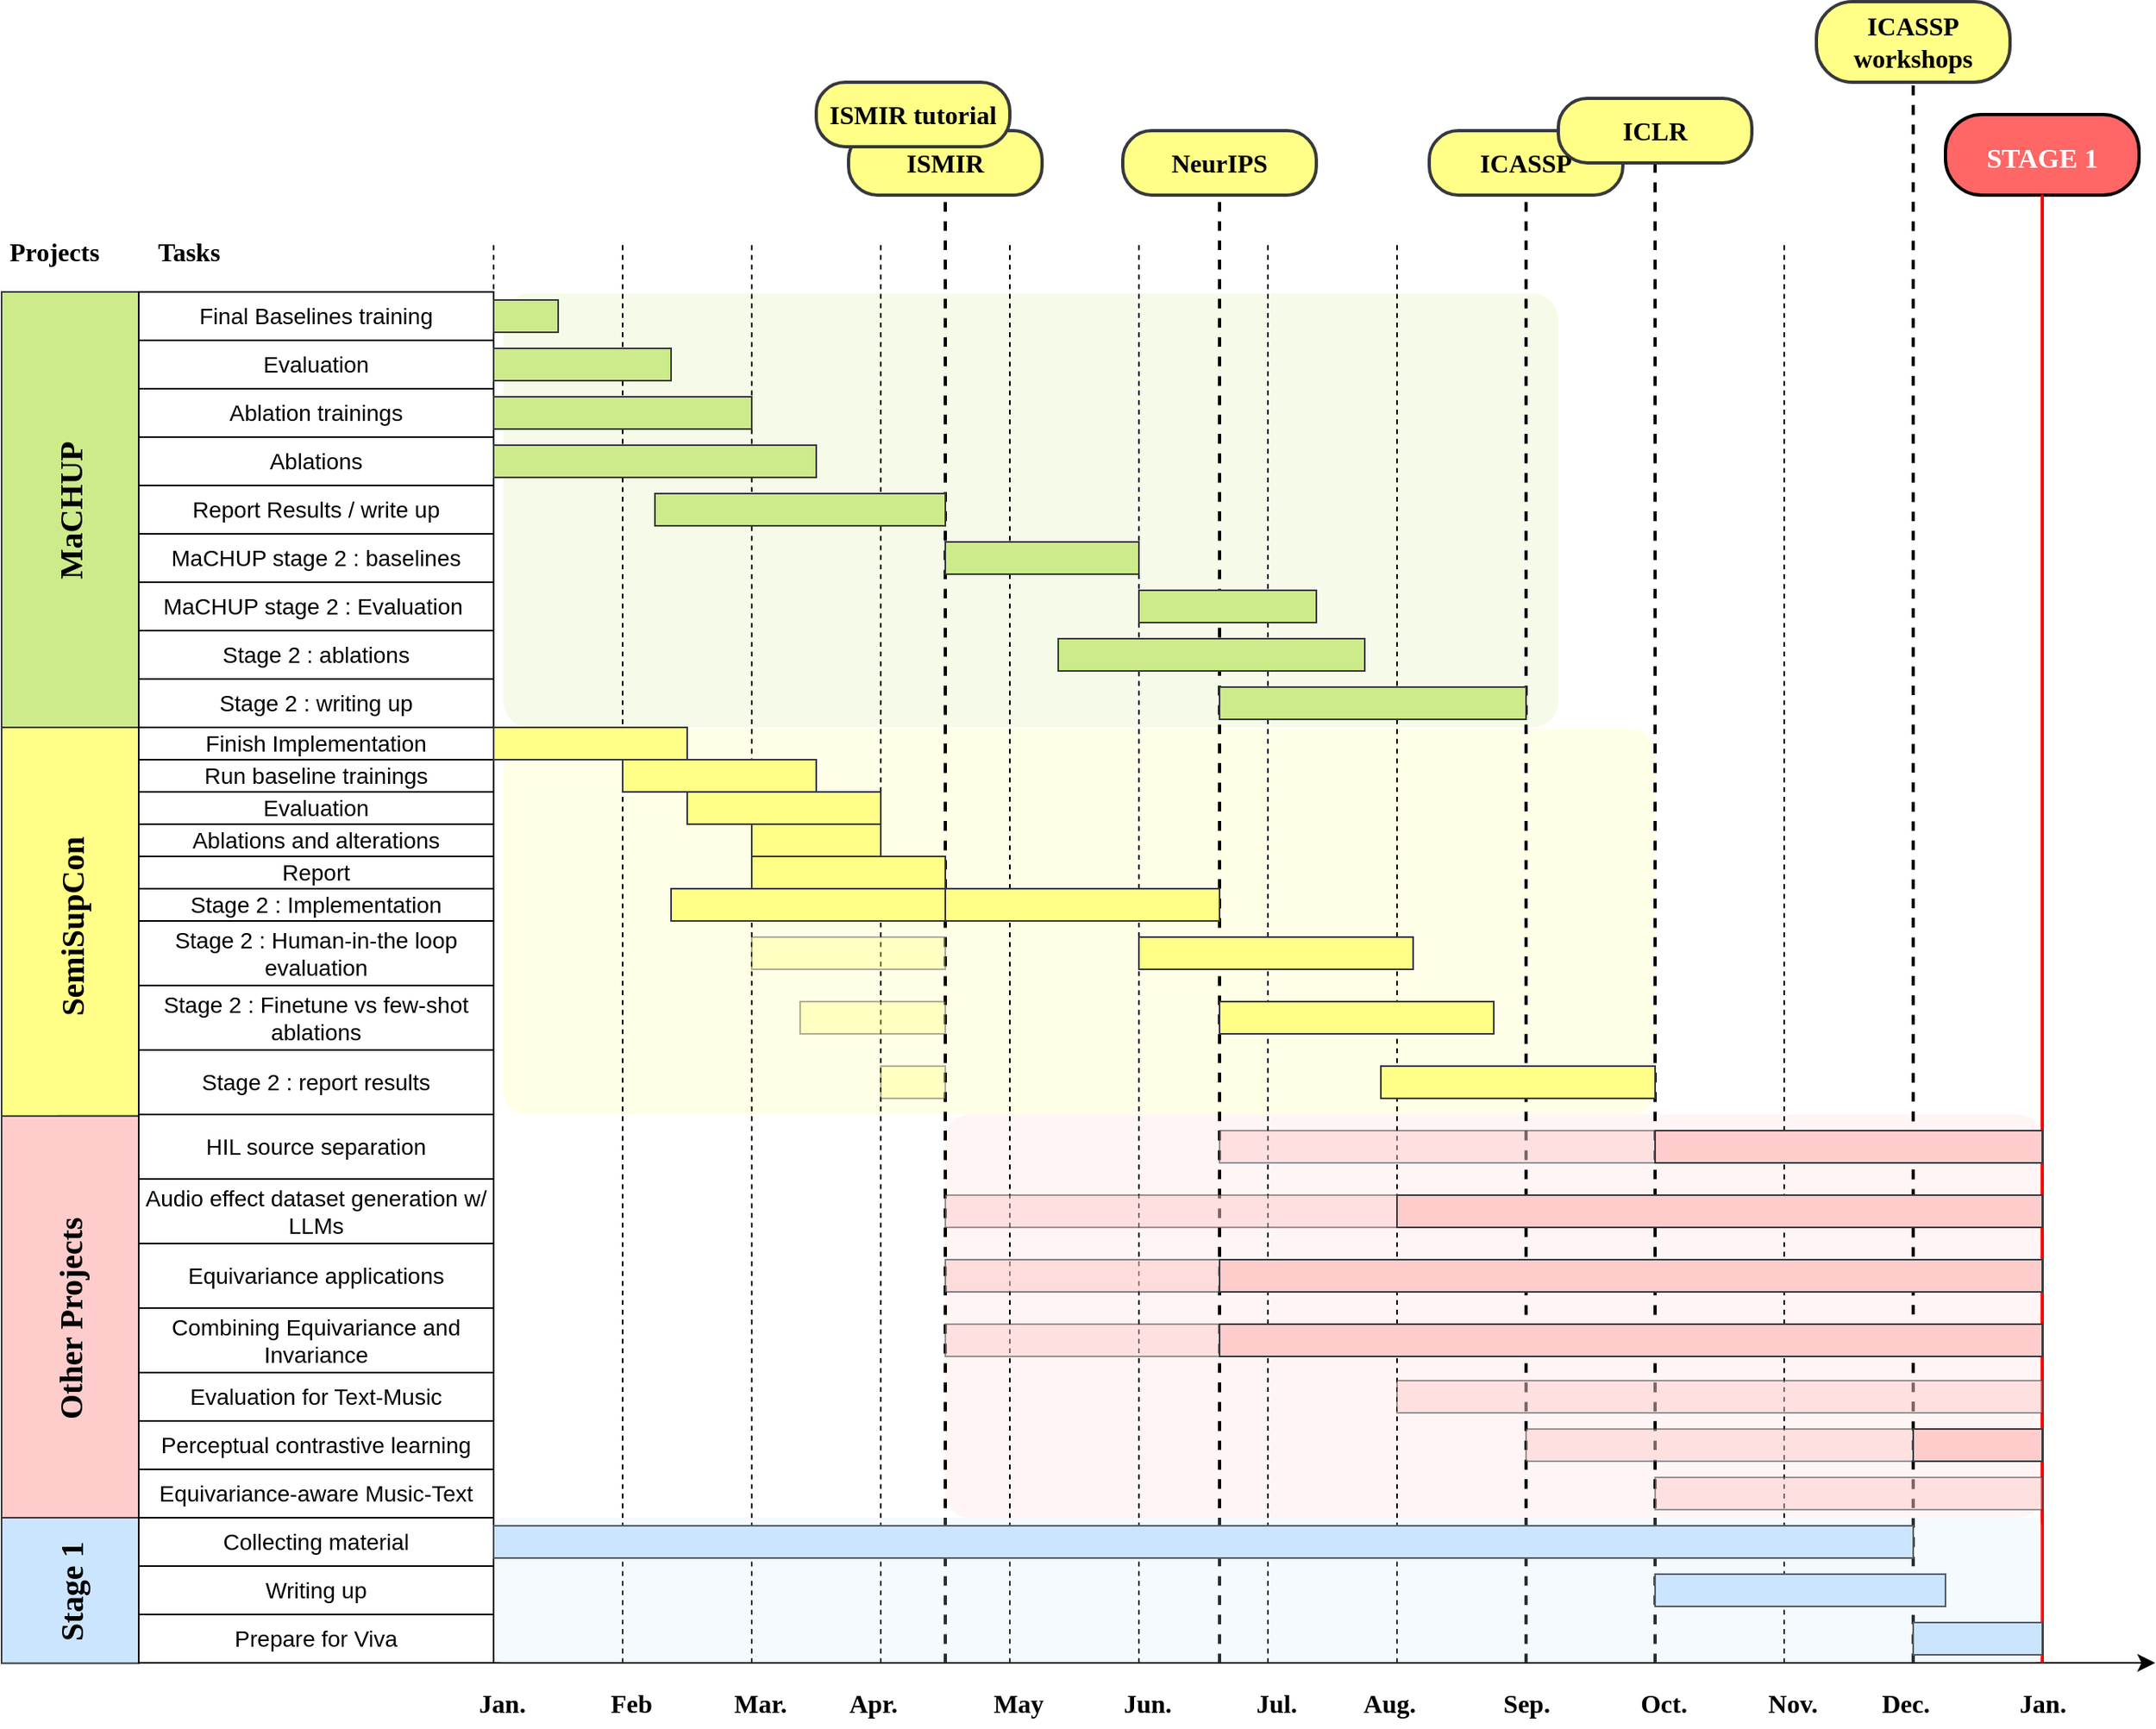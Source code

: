 <mxfile version="22.1.11" type="github">
  <diagram name="Page-1" id="hIN-w2iBPotmwxZHRvEN">
    <mxGraphModel dx="3200" dy="2036" grid="1" gridSize="10" guides="1" tooltips="1" connect="1" arrows="1" fold="1" page="0" pageScale="1" pageWidth="850" pageHeight="1100" math="0" shadow="0">
      <root>
        <mxCell id="0" />
        <mxCell id="1" parent="0" />
        <mxCell id="1Z1Jqu86KwGXHja1XvKO-131" value="" style="rounded=1;whiteSpace=wrap;html=1;fontSize=16;arcSize=6;fillColor=#ffcccc;strokeColor=none;opacity=20;" vertex="1" parent="1">
          <mxGeometry x="220" y="350" width="680" height="250" as="geometry" />
        </mxCell>
        <mxCell id="1Z1Jqu86KwGXHja1XvKO-107" value="" style="rounded=1;whiteSpace=wrap;html=1;fontSize=16;arcSize=6;fillColor=#ffff88;strokeColor=none;opacity=20;" vertex="1" parent="1">
          <mxGeometry x="-54" y="111" width="714" height="239" as="geometry" />
        </mxCell>
        <mxCell id="1Z1Jqu86KwGXHja1XvKO-93" value="" style="rounded=1;whiteSpace=wrap;html=1;fontSize=16;arcSize=6;fillColor=#cdeb8b;strokeColor=none;opacity=20;" vertex="1" parent="1">
          <mxGeometry x="-54" y="-159" width="654" height="269" as="geometry" />
        </mxCell>
        <mxCell id="1Z1Jqu86KwGXHja1XvKO-1" value="" style="endArrow=classic;html=1;rounded=0;fontSize=16;startSize=8;endSize=8;curved=1;fontFamily=Nunito Sans;fontSource=https%3A%2F%2Ffonts.googleapis.com%2Fcss%3Ffamily%3DNunito%2BSans;fontStyle=1" edge="1" parent="1">
          <mxGeometry width="50" height="50" relative="1" as="geometry">
            <mxPoint x="-60" y="690" as="sourcePoint" />
            <mxPoint x="970" y="690" as="targetPoint" />
          </mxGeometry>
        </mxCell>
        <mxCell id="1Z1Jqu86KwGXHja1XvKO-2" value="Jan." style="text;html=1;align=center;verticalAlign=middle;resizable=0;points=[];autosize=1;strokeColor=none;fillColor=none;fontSize=16;fontFamily=Nunito Sans;fontSource=https%3A%2F%2Ffonts.googleapis.com%2Fcss%3Ffamily%3DNunito%2BSans;fontStyle=1" vertex="1" parent="1">
          <mxGeometry x="-80" y="700" width="50" height="30" as="geometry" />
        </mxCell>
        <mxCell id="1Z1Jqu86KwGXHja1XvKO-3" value="Feb" style="text;html=1;align=center;verticalAlign=middle;resizable=0;points=[];autosize=1;strokeColor=none;fillColor=none;fontSize=16;fontFamily=Nunito Sans;fontSource=https%3A%2F%2Ffonts.googleapis.com%2Fcss%3Ffamily%3DNunito%2BSans;fontStyle=1" vertex="1" parent="1">
          <mxGeometry y="700" width="50" height="30" as="geometry" />
        </mxCell>
        <mxCell id="1Z1Jqu86KwGXHja1XvKO-4" value="Mar." style="text;html=1;align=center;verticalAlign=middle;resizable=0;points=[];autosize=1;strokeColor=none;fillColor=none;fontSize=16;fontFamily=Nunito Sans;fontSource=https%3A%2F%2Ffonts.googleapis.com%2Fcss%3Ffamily%3DNunito%2BSans;fontStyle=1" vertex="1" parent="1">
          <mxGeometry x="80" y="700" width="50" height="30" as="geometry" />
        </mxCell>
        <mxCell id="1Z1Jqu86KwGXHja1XvKO-5" value="Apr." style="text;html=1;align=center;verticalAlign=middle;resizable=0;points=[];autosize=1;strokeColor=none;fillColor=none;fontSize=16;fontFamily=Nunito Sans;fontSource=https%3A%2F%2Ffonts.googleapis.com%2Fcss%3Ffamily%3DNunito%2BSans;fontStyle=1" vertex="1" parent="1">
          <mxGeometry x="150" y="700" width="50" height="30" as="geometry" />
        </mxCell>
        <mxCell id="1Z1Jqu86KwGXHja1XvKO-6" value="May" style="text;html=1;align=center;verticalAlign=middle;resizable=0;points=[];autosize=1;strokeColor=none;fillColor=none;fontSize=16;fontFamily=Nunito Sans;fontSource=https%3A%2F%2Ffonts.googleapis.com%2Fcss%3Ffamily%3DNunito%2BSans;fontStyle=1" vertex="1" parent="1">
          <mxGeometry x="240" y="700" width="50" height="30" as="geometry" />
        </mxCell>
        <mxCell id="1Z1Jqu86KwGXHja1XvKO-7" value="Jun." style="text;html=1;align=center;verticalAlign=middle;resizable=0;points=[];autosize=1;strokeColor=none;fillColor=none;fontSize=16;fontFamily=Nunito Sans;fontSource=https%3A%2F%2Ffonts.googleapis.com%2Fcss%3Ffamily%3DNunito%2BSans;fontStyle=1" vertex="1" parent="1">
          <mxGeometry x="320" y="700" width="50" height="30" as="geometry" />
        </mxCell>
        <mxCell id="1Z1Jqu86KwGXHja1XvKO-8" value="Jul." style="text;html=1;align=center;verticalAlign=middle;resizable=0;points=[];autosize=1;strokeColor=none;fillColor=none;fontSize=16;fontFamily=Nunito Sans;fontSource=https%3A%2F%2Ffonts.googleapis.com%2Fcss%3Ffamily%3DNunito%2BSans;fontStyle=1" vertex="1" parent="1">
          <mxGeometry x="400" y="700" width="50" height="30" as="geometry" />
        </mxCell>
        <mxCell id="1Z1Jqu86KwGXHja1XvKO-9" value="Aug." style="text;html=1;align=center;verticalAlign=middle;resizable=0;points=[];autosize=1;strokeColor=none;fillColor=none;fontSize=16;fontFamily=Nunito Sans;fontSource=https%3A%2F%2Ffonts.googleapis.com%2Fcss%3Ffamily%3DNunito%2BSans;fontStyle=1" vertex="1" parent="1">
          <mxGeometry x="465" y="700" width="60" height="30" as="geometry" />
        </mxCell>
        <mxCell id="1Z1Jqu86KwGXHja1XvKO-10" value="Sep." style="text;html=1;align=center;verticalAlign=middle;resizable=0;points=[];autosize=1;strokeColor=none;fillColor=none;fontSize=16;fontFamily=Nunito Sans;fontSource=https%3A%2F%2Ffonts.googleapis.com%2Fcss%3Ffamily%3DNunito%2BSans;fontStyle=1" vertex="1" parent="1">
          <mxGeometry x="555" y="700" width="50" height="30" as="geometry" />
        </mxCell>
        <mxCell id="1Z1Jqu86KwGXHja1XvKO-11" value="Oct." style="text;html=1;align=center;verticalAlign=middle;resizable=0;points=[];autosize=1;strokeColor=none;fillColor=none;fontSize=16;fontFamily=Nunito Sans;fontSource=https%3A%2F%2Ffonts.googleapis.com%2Fcss%3Ffamily%3DNunito%2BSans;fontStyle=1" vertex="1" parent="1">
          <mxGeometry x="640" y="700" width="50" height="30" as="geometry" />
        </mxCell>
        <mxCell id="1Z1Jqu86KwGXHja1XvKO-12" value="Nov." style="text;html=1;align=center;verticalAlign=middle;resizable=0;points=[];autosize=1;strokeColor=none;fillColor=none;fontSize=16;fontFamily=Nunito Sans;fontSource=https%3A%2F%2Ffonts.googleapis.com%2Fcss%3Ffamily%3DNunito%2BSans;fontStyle=1" vertex="1" parent="1">
          <mxGeometry x="715" y="700" width="60" height="30" as="geometry" />
        </mxCell>
        <mxCell id="1Z1Jqu86KwGXHja1XvKO-13" value="Dec." style="text;html=1;align=center;verticalAlign=middle;resizable=0;points=[];autosize=1;strokeColor=none;fillColor=none;fontSize=16;fontFamily=Nunito Sans;fontSource=https%3A%2F%2Ffonts.googleapis.com%2Fcss%3Ffamily%3DNunito%2BSans;fontStyle=1" vertex="1" parent="1">
          <mxGeometry x="785" y="700" width="60" height="30" as="geometry" />
        </mxCell>
        <mxCell id="1Z1Jqu86KwGXHja1XvKO-14" value="Jan." style="text;html=1;align=center;verticalAlign=middle;resizable=0;points=[];autosize=1;strokeColor=none;fillColor=none;fontSize=16;fontFamily=Nunito Sans;fontSource=https%3A%2F%2Ffonts.googleapis.com%2Fcss%3Ffamily%3DNunito%2BSans;fontStyle=1" vertex="1" parent="1">
          <mxGeometry x="875" y="700" width="50" height="30" as="geometry" />
        </mxCell>
        <mxCell id="1Z1Jqu86KwGXHja1XvKO-16" value="&lt;font style=&quot;font-size: 17px;&quot;&gt;STAGE 1&lt;/font&gt;" style="rounded=1;whiteSpace=wrap;html=1;fontSize=23;fillColor=#FF6666;strokeColor=#000000;fontColor=#FFFFFF;fontStyle=1;arcSize=45;fontFamily=Nunito Sans;fontSource=https%3A%2F%2Ffonts.googleapis.com%2Fcss%3Ffamily%3DNunito%2BSans;strokeWidth=2;" vertex="1" parent="1">
          <mxGeometry x="840" y="-270" width="120" height="50" as="geometry" />
        </mxCell>
        <mxCell id="1Z1Jqu86KwGXHja1XvKO-18" value="MaCHUP" style="rounded=0;whiteSpace=wrap;html=1;fontSize=20;rotation=-90;fontFamily=Nunito Sans;fontSource=https%3A%2F%2Ffonts.googleapis.com%2Fcss%3Ffamily%3DNunito%2BSans;fontStyle=1;fillColor=#cdeb8b;strokeColor=#36393d;" vertex="1" parent="1">
          <mxGeometry x="-457.88" y="-67.13" width="270.75" height="85" as="geometry" />
        </mxCell>
        <mxCell id="1Z1Jqu86KwGXHja1XvKO-20" value="SemiSupCon" style="rounded=0;whiteSpace=wrap;html=1;fontSize=20;rotation=-90;fontFamily=Nunito Sans;fontSource=https%3A%2F%2Ffonts.googleapis.com%2Fcss%3Ffamily%3DNunito%2BSans;fontStyle=1;fillColor=#ffff88;strokeColor=#36393d;" vertex="1" parent="1">
          <mxGeometry x="-446.25" y="191.25" width="247.5" height="85" as="geometry" />
        </mxCell>
        <mxCell id="1Z1Jqu86KwGXHja1XvKO-22" value="Other Projects" style="rounded=0;whiteSpace=wrap;html=1;fontSize=16;rotation=-90;fontFamily=Nunito Sans;fontSource=https%3A%2F%2Ffonts.googleapis.com%2Fcss%3Ffamily%3DNunito%2BSans;fontStyle=1" vertex="1" parent="1">
          <mxGeometry x="-384.07" y="405" width="158.13" height="50" as="geometry" />
        </mxCell>
        <mxCell id="1Z1Jqu86KwGXHja1XvKO-23" value="Other Projects" style="rounded=0;whiteSpace=wrap;html=1;fontSize=20;rotation=-90;fontFamily=Nunito Sans;fontSource=https%3A%2F%2Ffonts.googleapis.com%2Fcss%3Ffamily%3DNunito%2BSans;fontStyle=1;fillColor=#ffcccc;strokeColor=#36393d;" vertex="1" parent="1">
          <mxGeometry x="-447.89" y="433.83" width="250.78" height="85" as="geometry" />
        </mxCell>
        <mxCell id="1Z1Jqu86KwGXHja1XvKO-27" value="Stage 1" style="rounded=0;whiteSpace=wrap;html=1;fontSize=20;rotation=-90;fontFamily=Nunito Sans;fontSource=https%3A%2F%2Ffonts.googleapis.com%2Fcss%3Ffamily%3DNunito%2BSans;fontStyle=1;fillColor=#cce5ff;strokeColor=#36393d;" vertex="1" parent="1">
          <mxGeometry x="-367.63" y="602.62" width="90.25" height="85.01" as="geometry" />
        </mxCell>
        <mxCell id="1Z1Jqu86KwGXHja1XvKO-29" value="Projects" style="text;html=1;align=left;verticalAlign=middle;resizable=0;points=[];autosize=1;strokeColor=none;fillColor=none;fontSize=16;fontFamily=Nunito Sans;fontSource=https%3A%2F%2Ffonts.googleapis.com%2Fcss%3Ffamily%3DNunito%2BSans;fontStyle=1" vertex="1" parent="1">
          <mxGeometry x="-362.5" y="-200" width="80" height="30" as="geometry" />
        </mxCell>
        <mxCell id="1Z1Jqu86KwGXHja1XvKO-30" value="Tasks" style="text;html=1;align=left;verticalAlign=middle;resizable=0;points=[];autosize=1;strokeColor=none;fillColor=none;fontSize=16;fontFamily=Nunito Sans;fontSource=https%3A%2F%2Ffonts.googleapis.com%2Fcss%3Ffamily%3DNunito%2BSans;fontStyle=1" vertex="1" parent="1">
          <mxGeometry x="-270" y="-200" width="60" height="30" as="geometry" />
        </mxCell>
        <mxCell id="1Z1Jqu86KwGXHja1XvKO-17" value="" style="rounded=0;whiteSpace=wrap;html=1;fontSize=14;fontFamily=Nunito Sans;fontSource=https%3A%2F%2Ffonts.googleapis.com%2Fcss%3Ffamily%3DNunito%2BSans;fontStyle=1" vertex="1" parent="1">
          <mxGeometry x="-280" y="-160" width="220" height="241" as="geometry" />
        </mxCell>
        <mxCell id="1Z1Jqu86KwGXHja1XvKO-19" value="" style="rounded=0;whiteSpace=wrap;html=1;fontSize=14;fontFamily=Nunito Sans;fontSource=https%3A%2F%2Ffonts.googleapis.com%2Fcss%3Ffamily%3DNunito%2BSans;fontStyle=1" vertex="1" parent="1">
          <mxGeometry x="-280" y="110" width="220" height="200" as="geometry" />
        </mxCell>
        <mxCell id="1Z1Jqu86KwGXHja1XvKO-25" value="" style="rounded=0;whiteSpace=wrap;html=1;fontSize=16;fontFamily=Nunito Sans;fontSource=https%3A%2F%2Ffonts.googleapis.com%2Fcss%3Ffamily%3DNunito%2BSans;fontStyle=1" vertex="1" parent="1">
          <mxGeometry x="-280" y="350" width="220" height="160" as="geometry" />
        </mxCell>
        <mxCell id="1Z1Jqu86KwGXHja1XvKO-26" value="" style="rounded=0;whiteSpace=wrap;html=1;fontSize=16;fontFamily=Nunito Sans;fontSource=https%3A%2F%2Ffonts.googleapis.com%2Fcss%3Ffamily%3DNunito%2BSans;fontStyle=1" vertex="1" parent="1">
          <mxGeometry x="-280" y="600" width="220" height="80" as="geometry" />
        </mxCell>
        <mxCell id="1Z1Jqu86KwGXHja1XvKO-52" value="Final Baselines training" style="rounded=0;whiteSpace=wrap;html=1;fontSize=14;" vertex="1" parent="1">
          <mxGeometry x="-280" y="-160" width="220" height="30" as="geometry" />
        </mxCell>
        <mxCell id="1Z1Jqu86KwGXHja1XvKO-53" value="Evaluation" style="rounded=0;whiteSpace=wrap;html=1;fontSize=14;" vertex="1" parent="1">
          <mxGeometry x="-280" y="-130" width="220" height="30" as="geometry" />
        </mxCell>
        <mxCell id="1Z1Jqu86KwGXHja1XvKO-54" value="Ablation trainings" style="rounded=0;whiteSpace=wrap;html=1;fontSize=14;" vertex="1" parent="1">
          <mxGeometry x="-280" y="-100" width="220" height="30" as="geometry" />
        </mxCell>
        <mxCell id="1Z1Jqu86KwGXHja1XvKO-55" value="Ablations" style="rounded=0;whiteSpace=wrap;html=1;fontSize=14;" vertex="1" parent="1">
          <mxGeometry x="-280" y="-70" width="220" height="30" as="geometry" />
        </mxCell>
        <mxCell id="1Z1Jqu86KwGXHja1XvKO-56" value="Report Results / write up" style="rounded=0;whiteSpace=wrap;html=1;fontSize=14;" vertex="1" parent="1">
          <mxGeometry x="-280" y="-40" width="220" height="30" as="geometry" />
        </mxCell>
        <mxCell id="1Z1Jqu86KwGXHja1XvKO-57" value="MaCHUP stage 2 : baselines" style="rounded=0;whiteSpace=wrap;html=1;fontSize=14;" vertex="1" parent="1">
          <mxGeometry x="-280" y="-10" width="220" height="30" as="geometry" />
        </mxCell>
        <mxCell id="1Z1Jqu86KwGXHja1XvKO-58" value="MaCHUP stage 2 : Evaluation&amp;nbsp;" style="rounded=0;whiteSpace=wrap;html=1;fontSize=14;" vertex="1" parent="1">
          <mxGeometry x="-280" y="20" width="220" height="30" as="geometry" />
        </mxCell>
        <mxCell id="1Z1Jqu86KwGXHja1XvKO-59" value="Stage 2 : ablations" style="rounded=0;whiteSpace=wrap;html=1;fontSize=14;" vertex="1" parent="1">
          <mxGeometry x="-280" y="50" width="220" height="30" as="geometry" />
        </mxCell>
        <mxCell id="1Z1Jqu86KwGXHja1XvKO-60" value="Stage 2 : writing up" style="rounded=0;whiteSpace=wrap;html=1;fontSize=14;" vertex="1" parent="1">
          <mxGeometry x="-280" y="80" width="220" height="30" as="geometry" />
        </mxCell>
        <mxCell id="1Z1Jqu86KwGXHja1XvKO-61" value="Finish Implementation" style="rounded=0;whiteSpace=wrap;html=1;fontSize=14;" vertex="1" parent="1">
          <mxGeometry x="-280" y="110" width="220" height="20" as="geometry" />
        </mxCell>
        <mxCell id="1Z1Jqu86KwGXHja1XvKO-62" value="Run baseline trainings" style="rounded=0;whiteSpace=wrap;html=1;fontSize=14;" vertex="1" parent="1">
          <mxGeometry x="-280" y="130" width="220" height="20" as="geometry" />
        </mxCell>
        <mxCell id="1Z1Jqu86KwGXHja1XvKO-63" value="Evaluation" style="rounded=0;whiteSpace=wrap;html=1;fontSize=14;" vertex="1" parent="1">
          <mxGeometry x="-280" y="150" width="220" height="20" as="geometry" />
        </mxCell>
        <mxCell id="1Z1Jqu86KwGXHja1XvKO-64" value="Ablations and alterations" style="rounded=0;whiteSpace=wrap;html=1;fontSize=14;" vertex="1" parent="1">
          <mxGeometry x="-280" y="170" width="220" height="20" as="geometry" />
        </mxCell>
        <mxCell id="1Z1Jqu86KwGXHja1XvKO-65" value="Report" style="rounded=0;whiteSpace=wrap;html=1;fontSize=14;" vertex="1" parent="1">
          <mxGeometry x="-280" y="190" width="220" height="20" as="geometry" />
        </mxCell>
        <mxCell id="1Z1Jqu86KwGXHja1XvKO-66" value="Stage 2 : Implementation" style="rounded=0;whiteSpace=wrap;html=1;fontSize=14;" vertex="1" parent="1">
          <mxGeometry x="-280" y="210" width="220" height="20" as="geometry" />
        </mxCell>
        <mxCell id="1Z1Jqu86KwGXHja1XvKO-67" value="Stage 2 : Human-in-the loop evaluation" style="rounded=0;whiteSpace=wrap;html=1;fontSize=14;" vertex="1" parent="1">
          <mxGeometry x="-280" y="230" width="220" height="40" as="geometry" />
        </mxCell>
        <mxCell id="1Z1Jqu86KwGXHja1XvKO-68" value="Stage 2 : Finetune vs few-shot ablations" style="rounded=0;whiteSpace=wrap;html=1;fontSize=14;" vertex="1" parent="1">
          <mxGeometry x="-280" y="270" width="220" height="40" as="geometry" />
        </mxCell>
        <mxCell id="1Z1Jqu86KwGXHja1XvKO-69" value="Stage 2 : report results" style="rounded=0;whiteSpace=wrap;html=1;fontSize=14;" vertex="1" parent="1">
          <mxGeometry x="-280" y="310" width="220" height="40" as="geometry" />
        </mxCell>
        <mxCell id="1Z1Jqu86KwGXHja1XvKO-71" value="HIL source separation" style="rounded=0;whiteSpace=wrap;html=1;fontSize=14;" vertex="1" parent="1">
          <mxGeometry x="-280" y="350" width="220" height="40" as="geometry" />
        </mxCell>
        <mxCell id="1Z1Jqu86KwGXHja1XvKO-72" value="Audio effect dataset generation w/ LLMs" style="rounded=0;whiteSpace=wrap;html=1;fontSize=14;" vertex="1" parent="1">
          <mxGeometry x="-280" y="390" width="220" height="40" as="geometry" />
        </mxCell>
        <mxCell id="1Z1Jqu86KwGXHja1XvKO-73" value="Equivariance applications" style="rounded=0;whiteSpace=wrap;html=1;fontSize=14;" vertex="1" parent="1">
          <mxGeometry x="-280" y="430" width="220" height="40" as="geometry" />
        </mxCell>
        <mxCell id="1Z1Jqu86KwGXHja1XvKO-74" value="Combining Equivariance and Invariance" style="rounded=0;whiteSpace=wrap;html=1;fontSize=14;" vertex="1" parent="1">
          <mxGeometry x="-280" y="470" width="220" height="40" as="geometry" />
        </mxCell>
        <mxCell id="1Z1Jqu86KwGXHja1XvKO-75" value="Evaluation for Text-Music" style="rounded=0;whiteSpace=wrap;html=1;fontSize=14;" vertex="1" parent="1">
          <mxGeometry x="-280" y="510" width="220" height="30" as="geometry" />
        </mxCell>
        <mxCell id="1Z1Jqu86KwGXHja1XvKO-76" value="Perceptual contrastive learning" style="rounded=0;whiteSpace=wrap;html=1;fontSize=14;" vertex="1" parent="1">
          <mxGeometry x="-280" y="540" width="220" height="30" as="geometry" />
        </mxCell>
        <mxCell id="1Z1Jqu86KwGXHja1XvKO-77" value="Equivariance-aware Music-Text" style="rounded=0;whiteSpace=wrap;html=1;fontSize=14;" vertex="1" parent="1">
          <mxGeometry x="-280" y="570" width="220" height="30" as="geometry" />
        </mxCell>
        <mxCell id="1Z1Jqu86KwGXHja1XvKO-78" value="Collecting material" style="rounded=0;whiteSpace=wrap;html=1;fontSize=14;" vertex="1" parent="1">
          <mxGeometry x="-280" y="600" width="220" height="30" as="geometry" />
        </mxCell>
        <mxCell id="1Z1Jqu86KwGXHja1XvKO-79" value="Writing up" style="rounded=0;whiteSpace=wrap;html=1;fontSize=14;" vertex="1" parent="1">
          <mxGeometry x="-280" y="630" width="220" height="30" as="geometry" />
        </mxCell>
        <mxCell id="1Z1Jqu86KwGXHja1XvKO-80" value="Prepare for Viva" style="rounded=0;whiteSpace=wrap;html=1;fontSize=14;" vertex="1" parent="1">
          <mxGeometry x="-280" y="660" width="220" height="30" as="geometry" />
        </mxCell>
        <mxCell id="1Z1Jqu86KwGXHja1XvKO-15" value="" style="endArrow=none;html=1;rounded=0;fontSize=16;startSize=8;endSize=8;curved=1;strokeColor=#FF0000;strokeWidth=2;entryX=0.5;entryY=1;entryDx=0;entryDy=0;fontFamily=Nunito Sans;fontSource=https%3A%2F%2Ffonts.googleapis.com%2Fcss%3Ffamily%3DNunito%2BSans;fontStyle=1" edge="1" parent="1" target="1Z1Jqu86KwGXHja1XvKO-16">
          <mxGeometry width="50" height="50" relative="1" as="geometry">
            <mxPoint x="900" y="690.0" as="sourcePoint" />
            <mxPoint x="900" y="200.526" as="targetPoint" />
          </mxGeometry>
        </mxCell>
        <mxCell id="1Z1Jqu86KwGXHja1XvKO-28" value="" style="endArrow=none;dashed=1;html=1;rounded=0;fontSize=16;startSize=8;endSize=8;curved=1;fontFamily=Nunito Sans;fontSource=https%3A%2F%2Ffonts.googleapis.com%2Fcss%3Ffamily%3DNunito%2BSans;fontStyle=1" edge="1" parent="1">
          <mxGeometry width="50" height="50" relative="1" as="geometry">
            <mxPoint x="-60" y="690.0" as="sourcePoint" />
            <mxPoint x="-60" y="-191.053" as="targetPoint" />
          </mxGeometry>
        </mxCell>
        <mxCell id="1Z1Jqu86KwGXHja1XvKO-31" value="" style="endArrow=none;dashed=1;html=1;rounded=0;fontSize=16;startSize=8;endSize=8;curved=1;fontFamily=Nunito Sans;fontSource=https%3A%2F%2Ffonts.googleapis.com%2Fcss%3Ffamily%3DNunito%2BSans;fontStyle=1" edge="1" parent="1">
          <mxGeometry width="50" height="50" relative="1" as="geometry">
            <mxPoint x="20" y="690.0" as="sourcePoint" />
            <mxPoint x="20" y="-191.053" as="targetPoint" />
          </mxGeometry>
        </mxCell>
        <mxCell id="1Z1Jqu86KwGXHja1XvKO-32" value="" style="endArrow=none;dashed=1;html=1;rounded=0;fontSize=16;startSize=8;endSize=8;curved=1;fontFamily=Nunito Sans;fontSource=https%3A%2F%2Ffonts.googleapis.com%2Fcss%3Ffamily%3DNunito%2BSans;fontStyle=1" edge="1" parent="1">
          <mxGeometry width="50" height="50" relative="1" as="geometry">
            <mxPoint x="100" y="690.0" as="sourcePoint" />
            <mxPoint x="100" y="-191.053" as="targetPoint" />
          </mxGeometry>
        </mxCell>
        <mxCell id="1Z1Jqu86KwGXHja1XvKO-33" value="" style="endArrow=none;dashed=1;html=1;rounded=0;fontSize=16;startSize=8;endSize=8;curved=1;fontFamily=Nunito Sans;fontSource=https%3A%2F%2Ffonts.googleapis.com%2Fcss%3Ffamily%3DNunito%2BSans;fontStyle=1" edge="1" parent="1">
          <mxGeometry width="50" height="50" relative="1" as="geometry">
            <mxPoint x="180" y="690.0" as="sourcePoint" />
            <mxPoint x="180" y="-191.053" as="targetPoint" />
          </mxGeometry>
        </mxCell>
        <mxCell id="1Z1Jqu86KwGXHja1XvKO-34" value="" style="endArrow=none;dashed=1;html=1;rounded=0;fontSize=16;startSize=8;endSize=8;curved=1;fontFamily=Nunito Sans;fontSource=https%3A%2F%2Ffonts.googleapis.com%2Fcss%3Ffamily%3DNunito%2BSans;fontStyle=1" edge="1" parent="1">
          <mxGeometry width="50" height="50" relative="1" as="geometry">
            <mxPoint x="260" y="690.0" as="sourcePoint" />
            <mxPoint x="260" y="-191.053" as="targetPoint" />
          </mxGeometry>
        </mxCell>
        <mxCell id="1Z1Jqu86KwGXHja1XvKO-35" value="" style="endArrow=none;dashed=1;html=1;rounded=0;fontSize=16;startSize=8;endSize=8;curved=1;fontFamily=Nunito Sans;fontSource=https%3A%2F%2Ffonts.googleapis.com%2Fcss%3Ffamily%3DNunito%2BSans;fontStyle=1" edge="1" parent="1">
          <mxGeometry width="50" height="50" relative="1" as="geometry">
            <mxPoint x="340" y="690.0" as="sourcePoint" />
            <mxPoint x="340" y="-191.053" as="targetPoint" />
          </mxGeometry>
        </mxCell>
        <mxCell id="1Z1Jqu86KwGXHja1XvKO-36" value="" style="endArrow=none;dashed=1;html=1;rounded=0;fontSize=16;startSize=8;endSize=8;curved=1;fontFamily=Nunito Sans;fontSource=https%3A%2F%2Ffonts.googleapis.com%2Fcss%3Ffamily%3DNunito%2BSans;fontStyle=1" edge="1" parent="1">
          <mxGeometry width="50" height="50" relative="1" as="geometry">
            <mxPoint x="420" y="690.0" as="sourcePoint" />
            <mxPoint x="420" y="-191.053" as="targetPoint" />
          </mxGeometry>
        </mxCell>
        <mxCell id="1Z1Jqu86KwGXHja1XvKO-37" value="" style="endArrow=none;dashed=1;html=1;rounded=0;fontSize=16;startSize=8;endSize=8;curved=1;fontFamily=Nunito Sans;fontSource=https%3A%2F%2Ffonts.googleapis.com%2Fcss%3Ffamily%3DNunito%2BSans;fontStyle=1" edge="1" parent="1">
          <mxGeometry width="50" height="50" relative="1" as="geometry">
            <mxPoint x="500" y="690.0" as="sourcePoint" />
            <mxPoint x="500" y="-191.053" as="targetPoint" />
          </mxGeometry>
        </mxCell>
        <mxCell id="1Z1Jqu86KwGXHja1XvKO-38" value="" style="endArrow=none;dashed=1;html=1;rounded=0;fontSize=16;startSize=8;endSize=8;curved=1;fontFamily=Nunito Sans;fontSource=https%3A%2F%2Ffonts.googleapis.com%2Fcss%3Ffamily%3DNunito%2BSans;fontStyle=1;strokeWidth=2;" edge="1" parent="1">
          <mxGeometry width="50" height="50" relative="1" as="geometry">
            <mxPoint x="580" y="690.0" as="sourcePoint" />
            <mxPoint x="580" y="-240" as="targetPoint" />
          </mxGeometry>
        </mxCell>
        <mxCell id="1Z1Jqu86KwGXHja1XvKO-40" value="" style="endArrow=none;dashed=1;html=1;rounded=0;fontSize=16;startSize=8;endSize=8;curved=1;fontFamily=Nunito Sans;fontSource=https%3A%2F%2Ffonts.googleapis.com%2Fcss%3Ffamily%3DNunito%2BSans;fontStyle=1" edge="1" parent="1">
          <mxGeometry width="50" height="50" relative="1" as="geometry">
            <mxPoint x="740" y="690.0" as="sourcePoint" />
            <mxPoint x="740" y="-191.053" as="targetPoint" />
          </mxGeometry>
        </mxCell>
        <mxCell id="1Z1Jqu86KwGXHja1XvKO-41" value="" style="endArrow=none;dashed=1;html=1;rounded=0;fontSize=16;startSize=8;endSize=8;curved=1;fontFamily=Nunito Sans;fontSource=https%3A%2F%2Ffonts.googleapis.com%2Fcss%3Ffamily%3DNunito%2BSans;fontStyle=1;entryX=0.5;entryY=1;entryDx=0;entryDy=0;strokeWidth=2;" edge="1" parent="1" target="1Z1Jqu86KwGXHja1XvKO-120">
          <mxGeometry width="50" height="50" relative="1" as="geometry">
            <mxPoint x="820" y="690.0" as="sourcePoint" />
            <mxPoint x="820" y="-191.053" as="targetPoint" />
          </mxGeometry>
        </mxCell>
        <mxCell id="1Z1Jqu86KwGXHja1XvKO-44" value="" style="endArrow=none;dashed=1;html=1;rounded=0;fontSize=16;startSize=8;endSize=8;curved=1;fontFamily=Nunito Sans;fontSource=https%3A%2F%2Ffonts.googleapis.com%2Fcss%3Ffamily%3DNunito%2BSans;fontStyle=1;strokeWidth=2;" edge="1" parent="1">
          <mxGeometry width="50" height="50" relative="1" as="geometry">
            <mxPoint x="220" y="690.0" as="sourcePoint" />
            <mxPoint x="220" y="-240" as="targetPoint" />
          </mxGeometry>
        </mxCell>
        <mxCell id="1Z1Jqu86KwGXHja1XvKO-46" value="" style="endArrow=none;dashed=1;html=1;rounded=0;fontSize=16;startSize=8;endSize=8;curved=1;fontFamily=Nunito Sans;fontSource=https%3A%2F%2Ffonts.googleapis.com%2Fcss%3Ffamily%3DNunito%2BSans;fontStyle=1;strokeWidth=2;" edge="1" parent="1">
          <mxGeometry width="50" height="50" relative="1" as="geometry">
            <mxPoint x="540" y="-215.526" as="sourcePoint" />
            <mxPoint x="540" y="-215.526" as="targetPoint" />
          </mxGeometry>
        </mxCell>
        <mxCell id="1Z1Jqu86KwGXHja1XvKO-49" value="" style="endArrow=none;dashed=1;html=1;rounded=0;fontSize=16;startSize=8;endSize=8;curved=1;fontFamily=Nunito Sans;fontSource=https%3A%2F%2Ffonts.googleapis.com%2Fcss%3Ffamily%3DNunito%2BSans;fontStyle=1;strokeWidth=2;" edge="1" parent="1">
          <mxGeometry width="50" height="50" relative="1" as="geometry">
            <mxPoint x="660" y="690.0" as="sourcePoint" />
            <mxPoint x="660" y="-240" as="targetPoint" />
          </mxGeometry>
        </mxCell>
        <mxCell id="1Z1Jqu86KwGXHja1XvKO-51" value="" style="endArrow=none;dashed=1;html=1;rounded=0;fontSize=16;startSize=8;endSize=8;curved=1;fontFamily=Nunito Sans;fontSource=https%3A%2F%2Ffonts.googleapis.com%2Fcss%3Ffamily%3DNunito%2BSans;fontStyle=1;strokeWidth=2;" edge="1" parent="1">
          <mxGeometry width="50" height="50" relative="1" as="geometry">
            <mxPoint x="390" y="690.0" as="sourcePoint" />
            <mxPoint x="390" y="-240" as="targetPoint" />
          </mxGeometry>
        </mxCell>
        <mxCell id="1Z1Jqu86KwGXHja1XvKO-43" value="ICASSP" style="rounded=1;whiteSpace=wrap;html=1;fontSize=16;fillColor=#ffff88;strokeColor=#36393d;fontStyle=1;arcSize=45;fontFamily=Nunito Sans;fontSource=https%3A%2F%2Ffonts.googleapis.com%2Fcss%3Ffamily%3DNunito%2BSans;strokeWidth=2;" vertex="1" parent="1">
          <mxGeometry x="520" y="-260" width="120" height="40" as="geometry" />
        </mxCell>
        <mxCell id="1Z1Jqu86KwGXHja1XvKO-45" value="ISMIR" style="rounded=1;whiteSpace=wrap;html=1;fontSize=16;fillColor=#ffff88;strokeColor=#36393d;fontStyle=1;arcSize=45;fontFamily=Nunito Sans;fontSource=https%3A%2F%2Ffonts.googleapis.com%2Fcss%3Ffamily%3DNunito%2BSans;strokeWidth=2;" vertex="1" parent="1">
          <mxGeometry x="160" y="-260" width="120" height="40" as="geometry" />
        </mxCell>
        <mxCell id="1Z1Jqu86KwGXHja1XvKO-47" value="ICLR" style="rounded=1;whiteSpace=wrap;html=1;fontSize=16;fillColor=#ffff88;strokeColor=#36393d;fontStyle=1;arcSize=45;fontFamily=Nunito Sans;fontSource=https%3A%2F%2Ffonts.googleapis.com%2Fcss%3Ffamily%3DNunito%2BSans;strokeWidth=2;" vertex="1" parent="1">
          <mxGeometry x="600" y="-280" width="120" height="40" as="geometry" />
        </mxCell>
        <mxCell id="1Z1Jqu86KwGXHja1XvKO-50" value="NeurIPS" style="rounded=1;whiteSpace=wrap;html=1;fontSize=16;fillColor=#ffff88;strokeColor=#36393d;fontStyle=1;arcSize=45;fontFamily=Nunito Sans;fontSource=https%3A%2F%2Ffonts.googleapis.com%2Fcss%3Ffamily%3DNunito%2BSans;strokeWidth=2;" vertex="1" parent="1">
          <mxGeometry x="330" y="-260" width="120" height="40" as="geometry" />
        </mxCell>
        <mxCell id="1Z1Jqu86KwGXHja1XvKO-82" value="" style="rounded=0;whiteSpace=wrap;html=1;fontSize=16;fillColor=#cdeb8b;strokeColor=#36393d;" vertex="1" parent="1">
          <mxGeometry x="-60" y="-155" width="40" height="20" as="geometry" />
        </mxCell>
        <mxCell id="1Z1Jqu86KwGXHja1XvKO-83" value="" style="rounded=0;whiteSpace=wrap;html=1;fontSize=16;fillColor=#cdeb8b;strokeColor=#36393d;" vertex="1" parent="1">
          <mxGeometry x="-60" y="-125" width="110" height="20" as="geometry" />
        </mxCell>
        <mxCell id="1Z1Jqu86KwGXHja1XvKO-84" value="" style="rounded=0;whiteSpace=wrap;html=1;fontSize=16;fillColor=#cdeb8b;strokeColor=#36393d;" vertex="1" parent="1">
          <mxGeometry x="-60" y="-95" width="160" height="20" as="geometry" />
        </mxCell>
        <mxCell id="1Z1Jqu86KwGXHja1XvKO-85" value="" style="rounded=0;whiteSpace=wrap;html=1;fontSize=16;fillColor=#cdeb8b;strokeColor=#36393d;" vertex="1" parent="1">
          <mxGeometry x="-60" y="-65" width="200" height="20" as="geometry" />
        </mxCell>
        <mxCell id="1Z1Jqu86KwGXHja1XvKO-86" value="" style="rounded=0;whiteSpace=wrap;html=1;fontSize=16;fillColor=#cdeb8b;strokeColor=#36393d;" vertex="1" parent="1">
          <mxGeometry x="40" y="-35" width="180" height="20" as="geometry" />
        </mxCell>
        <mxCell id="1Z1Jqu86KwGXHja1XvKO-87" value="" style="rounded=0;whiteSpace=wrap;html=1;fontSize=16;fillColor=#cdeb8b;strokeColor=#36393d;" vertex="1" parent="1">
          <mxGeometry x="220" y="-5" width="120" height="20" as="geometry" />
        </mxCell>
        <mxCell id="1Z1Jqu86KwGXHja1XvKO-88" value="" style="rounded=0;whiteSpace=wrap;html=1;fontSize=16;fillColor=#cdeb8b;strokeColor=#36393d;" vertex="1" parent="1">
          <mxGeometry x="340" y="25" width="110" height="20" as="geometry" />
        </mxCell>
        <mxCell id="1Z1Jqu86KwGXHja1XvKO-89" value="" style="rounded=0;whiteSpace=wrap;html=1;fontSize=16;fillColor=#cdeb8b;strokeColor=#36393d;" vertex="1" parent="1">
          <mxGeometry x="290" y="55" width="190" height="20" as="geometry" />
        </mxCell>
        <mxCell id="1Z1Jqu86KwGXHja1XvKO-90" value="" style="rounded=0;whiteSpace=wrap;html=1;fontSize=16;fillColor=#cdeb8b;strokeColor=#36393d;" vertex="1" parent="1">
          <mxGeometry x="390" y="85" width="190" height="20" as="geometry" />
        </mxCell>
        <mxCell id="1Z1Jqu86KwGXHja1XvKO-94" value="" style="rounded=0;whiteSpace=wrap;html=1;fontSize=16;fillColor=#ffff88;strokeColor=#36393d;" vertex="1" parent="1">
          <mxGeometry x="-60" y="110" width="120" height="20" as="geometry" />
        </mxCell>
        <mxCell id="1Z1Jqu86KwGXHja1XvKO-95" value="" style="rounded=0;whiteSpace=wrap;html=1;fontSize=16;fillColor=#ffff88;strokeColor=#36393d;" vertex="1" parent="1">
          <mxGeometry x="20" y="130" width="120" height="20" as="geometry" />
        </mxCell>
        <mxCell id="1Z1Jqu86KwGXHja1XvKO-96" value="" style="rounded=0;whiteSpace=wrap;html=1;fontSize=16;fillColor=#ffff88;strokeColor=#36393d;" vertex="1" parent="1">
          <mxGeometry x="60" y="150" width="120" height="20" as="geometry" />
        </mxCell>
        <mxCell id="1Z1Jqu86KwGXHja1XvKO-97" value="" style="rounded=0;whiteSpace=wrap;html=1;fontSize=16;fillColor=#ffff88;strokeColor=#36393d;" vertex="1" parent="1">
          <mxGeometry x="100" y="170" width="80" height="20" as="geometry" />
        </mxCell>
        <mxCell id="1Z1Jqu86KwGXHja1XvKO-98" value="" style="rounded=0;whiteSpace=wrap;html=1;fontSize=16;fillColor=#ffff88;strokeColor=#36393d;" vertex="1" parent="1">
          <mxGeometry x="100" y="190" width="120" height="20" as="geometry" />
        </mxCell>
        <mxCell id="1Z1Jqu86KwGXHja1XvKO-99" value="" style="rounded=0;whiteSpace=wrap;html=1;fontSize=16;fillColor=#ffff88;strokeColor=#36393d;" vertex="1" parent="1">
          <mxGeometry x="220" y="210" width="170" height="20" as="geometry" />
        </mxCell>
        <mxCell id="1Z1Jqu86KwGXHja1XvKO-100" value="" style="rounded=0;whiteSpace=wrap;html=1;fontSize=16;fillColor=#ffff88;strokeColor=#36393d;" vertex="1" parent="1">
          <mxGeometry x="340" y="240" width="170" height="20" as="geometry" />
        </mxCell>
        <mxCell id="1Z1Jqu86KwGXHja1XvKO-101" value="" style="rounded=0;whiteSpace=wrap;html=1;fontSize=16;fillColor=#ffff88;strokeColor=#36393d;" vertex="1" parent="1">
          <mxGeometry x="390" y="280" width="170" height="20" as="geometry" />
        </mxCell>
        <mxCell id="1Z1Jqu86KwGXHja1XvKO-102" value="" style="rounded=0;whiteSpace=wrap;html=1;fontSize=16;fillColor=#ffff88;strokeColor=#36393d;" vertex="1" parent="1">
          <mxGeometry x="490" y="320" width="170" height="20" as="geometry" />
        </mxCell>
        <mxCell id="1Z1Jqu86KwGXHja1XvKO-103" value="" style="rounded=0;whiteSpace=wrap;html=1;fontSize=16;fillColor=#ffff88;strokeColor=#36393d;" vertex="1" parent="1">
          <mxGeometry x="50" y="210" width="170" height="20" as="geometry" />
        </mxCell>
        <mxCell id="1Z1Jqu86KwGXHja1XvKO-104" value="" style="rounded=0;whiteSpace=wrap;html=1;fontSize=16;fillColor=#ffff88;strokeColor=#36393d;opacity=40;" vertex="1" parent="1">
          <mxGeometry x="100" y="240" width="120" height="20" as="geometry" />
        </mxCell>
        <mxCell id="1Z1Jqu86KwGXHja1XvKO-105" value="" style="rounded=0;whiteSpace=wrap;html=1;fontSize=16;fillColor=#ffff88;strokeColor=#36393d;opacity=40;" vertex="1" parent="1">
          <mxGeometry x="130" y="280" width="90" height="20" as="geometry" />
        </mxCell>
        <mxCell id="1Z1Jqu86KwGXHja1XvKO-106" value="" style="rounded=0;whiteSpace=wrap;html=1;fontSize=16;fillColor=#ffff88;strokeColor=#36393d;opacity=40;" vertex="1" parent="1">
          <mxGeometry x="180" y="320" width="40" height="20" as="geometry" />
        </mxCell>
        <mxCell id="1Z1Jqu86KwGXHja1XvKO-109" value="" style="rounded=0;whiteSpace=wrap;html=1;fontSize=16;fillColor=#ffcccc;strokeColor=#36393d;opacity=50;" vertex="1" parent="1">
          <mxGeometry x="390" y="360" width="270" height="20" as="geometry" />
        </mxCell>
        <mxCell id="1Z1Jqu86KwGXHja1XvKO-110" value="" style="rounded=0;whiteSpace=wrap;html=1;fontSize=16;fillColor=#ffcccc;strokeColor=#36393d;" vertex="1" parent="1">
          <mxGeometry x="660" y="360" width="240" height="20" as="geometry" />
        </mxCell>
        <mxCell id="1Z1Jqu86KwGXHja1XvKO-111" value="" style="rounded=0;whiteSpace=wrap;html=1;fontSize=16;fillColor=#ffcccc;strokeColor=#36393d;opacity=50;" vertex="1" parent="1">
          <mxGeometry x="220" y="400" width="280" height="20" as="geometry" />
        </mxCell>
        <mxCell id="1Z1Jqu86KwGXHja1XvKO-112" value="" style="rounded=0;whiteSpace=wrap;html=1;fontSize=16;fillColor=#ffcccc;strokeColor=#36393d;" vertex="1" parent="1">
          <mxGeometry x="500" y="400" width="400" height="20" as="geometry" />
        </mxCell>
        <mxCell id="1Z1Jqu86KwGXHja1XvKO-113" value="" style="rounded=0;whiteSpace=wrap;html=1;fontSize=16;fillColor=#ffcccc;strokeColor=#36393d;opacity=60;" vertex="1" parent="1">
          <mxGeometry x="220" y="440" width="170" height="20" as="geometry" />
        </mxCell>
        <mxCell id="1Z1Jqu86KwGXHja1XvKO-114" value="" style="rounded=0;whiteSpace=wrap;html=1;fontSize=16;fillColor=#ffcccc;strokeColor=#36393d;" vertex="1" parent="1">
          <mxGeometry x="390" y="440" width="510" height="20" as="geometry" />
        </mxCell>
        <mxCell id="1Z1Jqu86KwGXHja1XvKO-115" value="" style="rounded=0;whiteSpace=wrap;html=1;fontSize=16;fillColor=#ffcccc;strokeColor=#36393d;opacity=50;" vertex="1" parent="1">
          <mxGeometry x="220" y="480" width="170" height="20" as="geometry" />
        </mxCell>
        <mxCell id="1Z1Jqu86KwGXHja1XvKO-117" value="" style="rounded=0;whiteSpace=wrap;html=1;fontSize=16;fillColor=#ffcccc;strokeColor=#36393d;" vertex="1" parent="1">
          <mxGeometry x="390" y="480" width="510" height="20" as="geometry" />
        </mxCell>
        <mxCell id="1Z1Jqu86KwGXHja1XvKO-118" value="" style="rounded=0;whiteSpace=wrap;html=1;fontSize=16;fillColor=#ffcccc;strokeColor=#36393d;opacity=50;" vertex="1" parent="1">
          <mxGeometry x="500" y="515" width="400" height="20" as="geometry" />
        </mxCell>
        <mxCell id="1Z1Jqu86KwGXHja1XvKO-120" value="ICASSP workshops" style="rounded=1;whiteSpace=wrap;html=1;fontSize=16;fillColor=#ffff88;strokeColor=#36393d;fontStyle=1;arcSize=45;fontFamily=Nunito Sans;fontSource=https%3A%2F%2Ffonts.googleapis.com%2Fcss%3Ffamily%3DNunito%2BSans;strokeWidth=2;" vertex="1" parent="1">
          <mxGeometry x="760" y="-340" width="120" height="50" as="geometry" />
        </mxCell>
        <mxCell id="1Z1Jqu86KwGXHja1XvKO-121" value="ISMIR tutorial" style="rounded=1;whiteSpace=wrap;html=1;fontSize=16;fillColor=#ffff88;strokeColor=#36393d;fontStyle=1;arcSize=45;fontFamily=Nunito Sans;fontSource=https%3A%2F%2Ffonts.googleapis.com%2Fcss%3Ffamily%3DNunito%2BSans;strokeWidth=2;" vertex="1" parent="1">
          <mxGeometry x="140" y="-290" width="120" height="40" as="geometry" />
        </mxCell>
        <mxCell id="1Z1Jqu86KwGXHja1XvKO-122" value="" style="rounded=0;whiteSpace=wrap;html=1;fontSize=16;fillColor=#ffcccc;strokeColor=#36393d;opacity=50;" vertex="1" parent="1">
          <mxGeometry x="580" y="545" width="240" height="20" as="geometry" />
        </mxCell>
        <mxCell id="1Z1Jqu86KwGXHja1XvKO-125" value="" style="rounded=0;whiteSpace=wrap;html=1;fontSize=16;fillColor=#ffcccc;strokeColor=#36393d;" vertex="1" parent="1">
          <mxGeometry x="820" y="545" width="80" height="20" as="geometry" />
        </mxCell>
        <mxCell id="1Z1Jqu86KwGXHja1XvKO-126" value="" style="rounded=0;whiteSpace=wrap;html=1;fontSize=16;fillColor=#ffcccc;strokeColor=#36393d;opacity=50;" vertex="1" parent="1">
          <mxGeometry x="660" y="575" width="240" height="20" as="geometry" />
        </mxCell>
        <mxCell id="1Z1Jqu86KwGXHja1XvKO-127" value="" style="rounded=0;whiteSpace=wrap;html=1;fontSize=16;fillColor=#cce5ff;strokeColor=#36393d;" vertex="1" parent="1">
          <mxGeometry x="-60" y="605" width="880" height="20" as="geometry" />
        </mxCell>
        <mxCell id="1Z1Jqu86KwGXHja1XvKO-129" value="" style="rounded=0;whiteSpace=wrap;html=1;fontSize=16;fillColor=#cce5ff;strokeColor=#36393d;" vertex="1" parent="1">
          <mxGeometry x="660" y="635" width="180" height="20" as="geometry" />
        </mxCell>
        <mxCell id="1Z1Jqu86KwGXHja1XvKO-130" value="" style="rounded=0;whiteSpace=wrap;html=1;fontSize=16;fillColor=#cce5ff;strokeColor=#36393d;" vertex="1" parent="1">
          <mxGeometry x="820" y="665" width="80" height="20" as="geometry" />
        </mxCell>
        <mxCell id="1Z1Jqu86KwGXHja1XvKO-132" value="" style="rounded=1;whiteSpace=wrap;html=1;fontSize=16;arcSize=6;fillColor=#cce5ff;strokeColor=none;opacity=20;" vertex="1" parent="1">
          <mxGeometry x="-60" y="600" width="960" height="90" as="geometry" />
        </mxCell>
      </root>
    </mxGraphModel>
  </diagram>
</mxfile>
